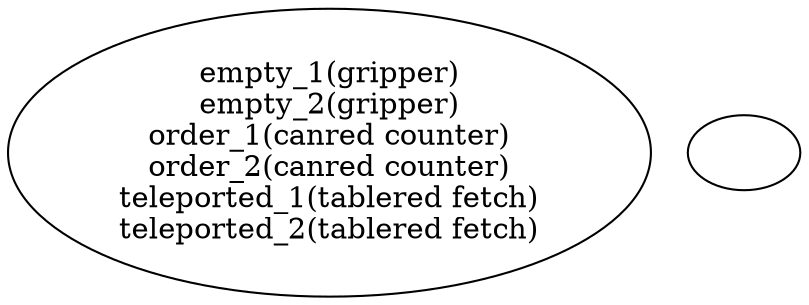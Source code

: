 strict digraph  {
1 [label="empty_1(gripper)\nempty_2(gripper)\norder_1(canred counter)\norder_2(canred counter)\nteleported_1(tablered fetch)\nteleported_2(tablered fetch)"];
2 [label=""];
}
